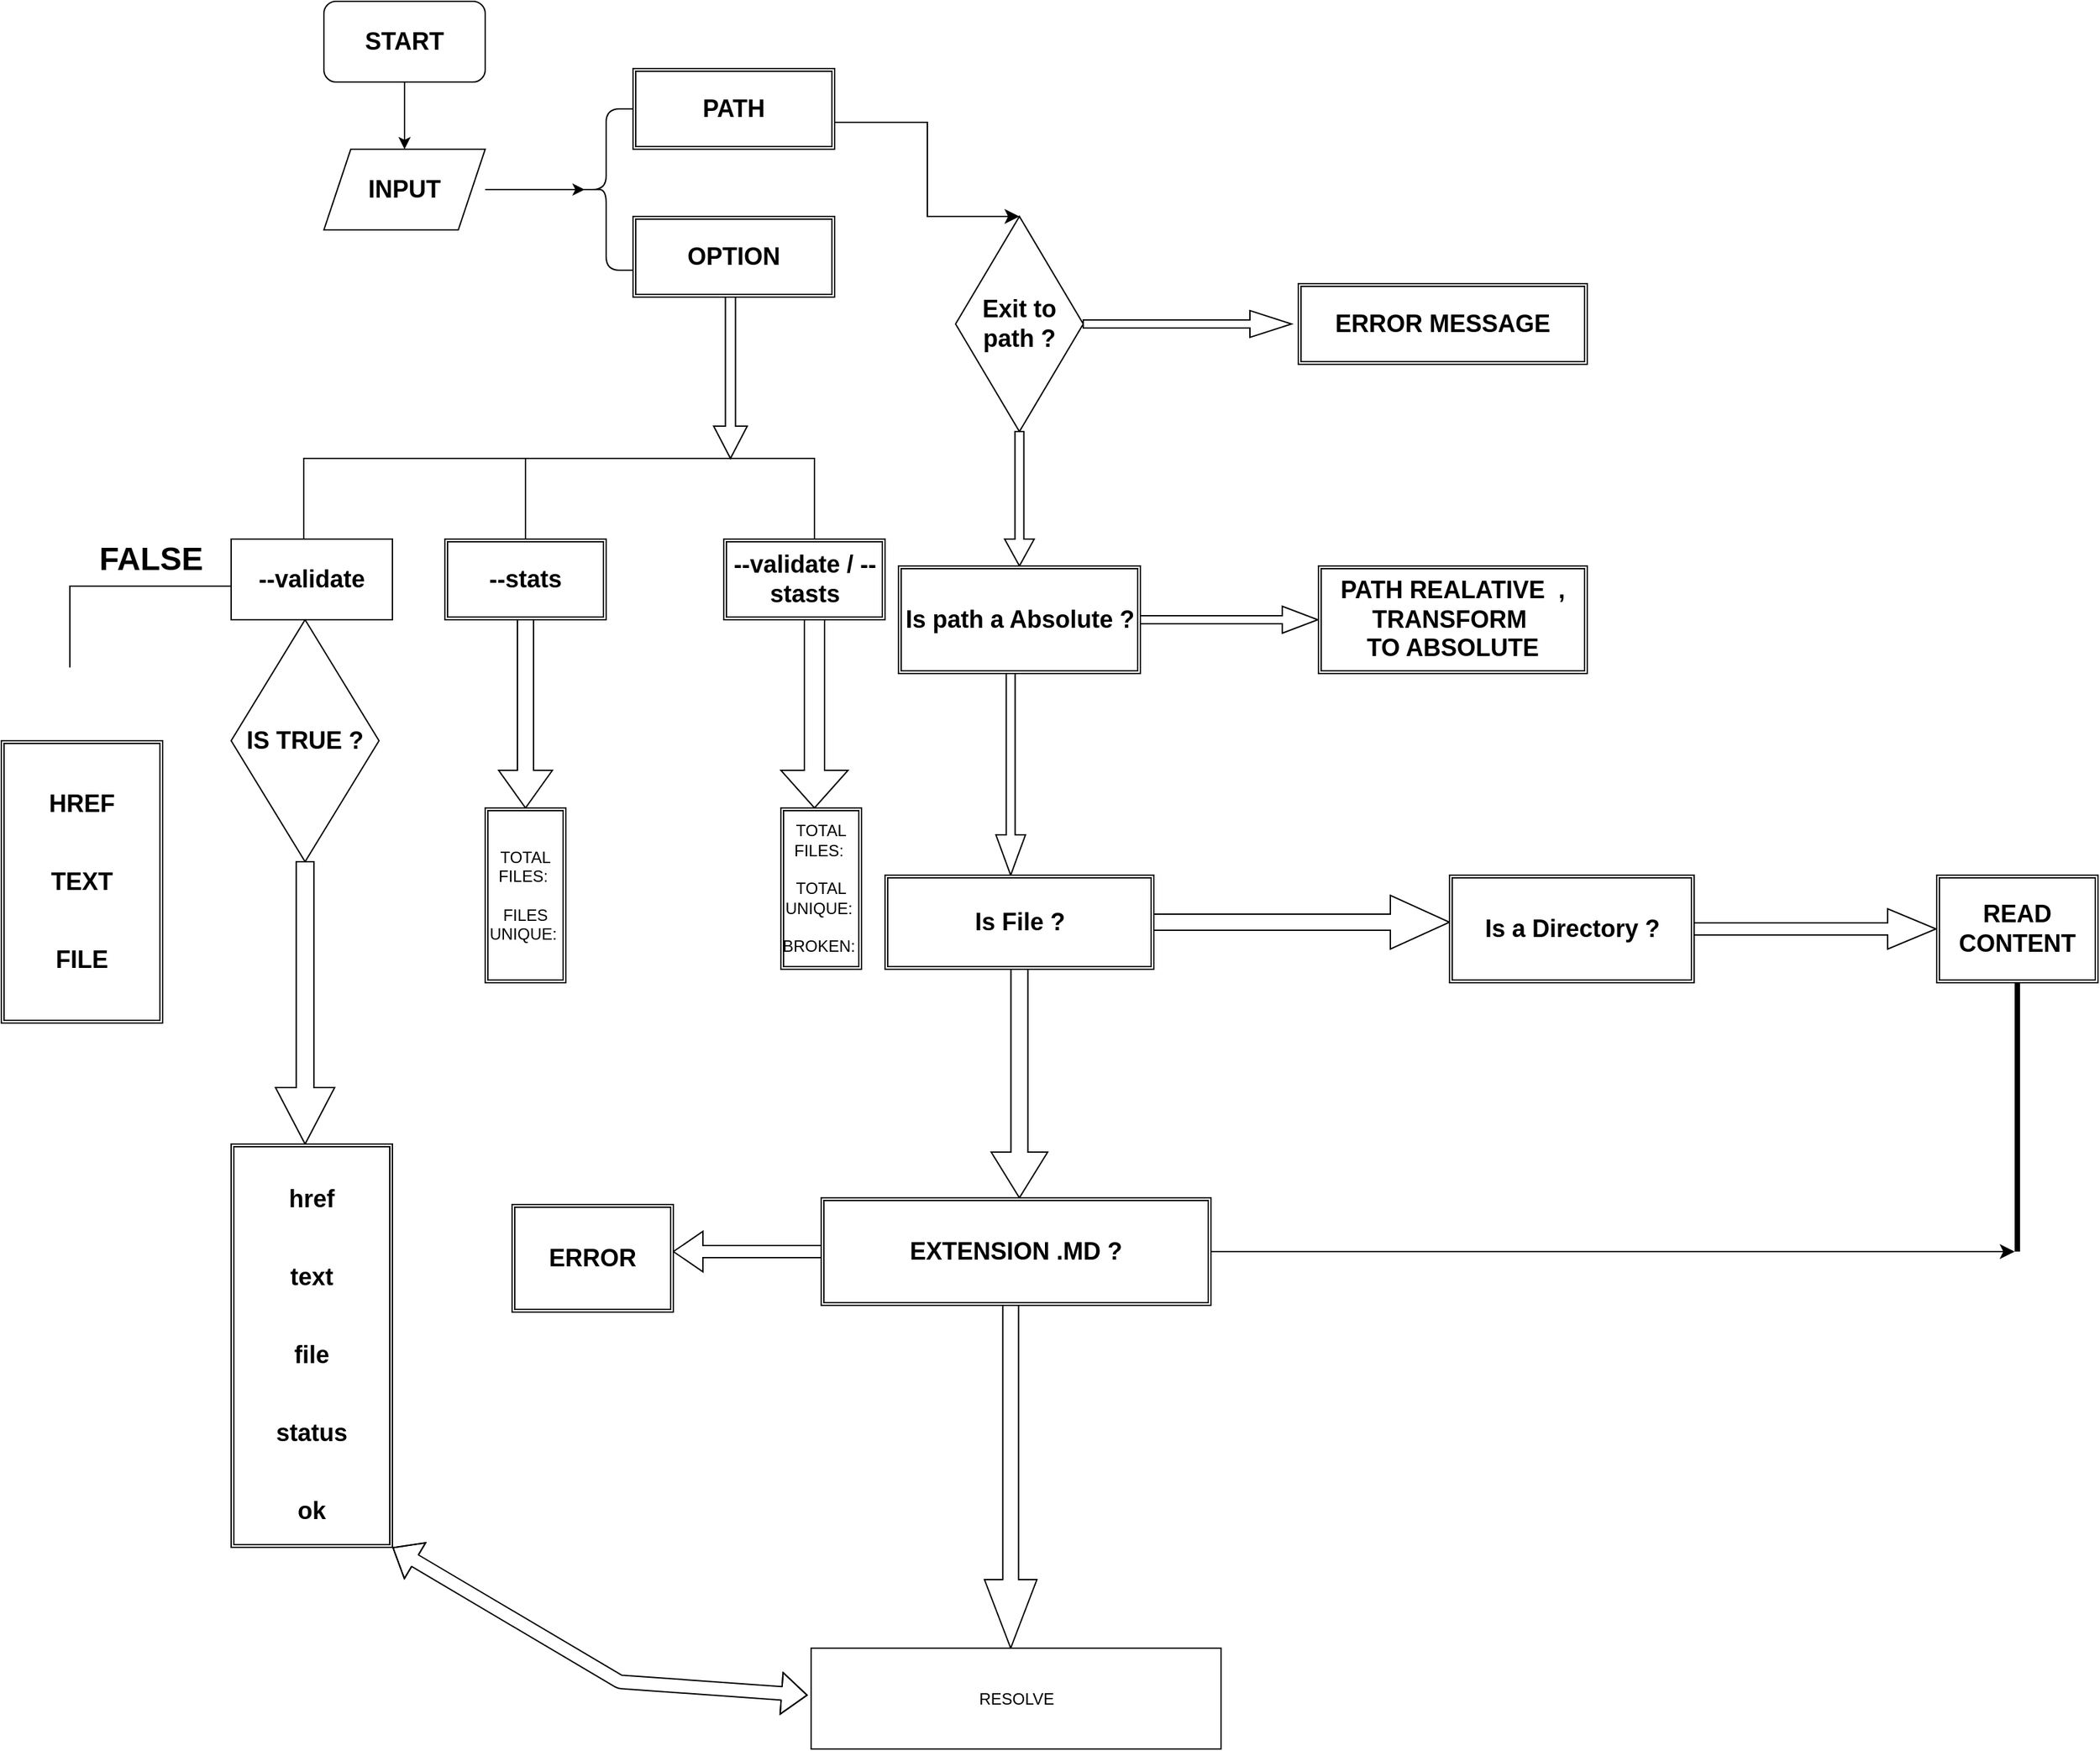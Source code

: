 <mxfile>
    <diagram id="0hDvPmiX9xsSSXP7oJwv" name="Page-1">
        <mxGraphModel dx="3623" dy="1600" grid="1" gridSize="10" guides="1" tooltips="1" connect="1" arrows="1" fold="1" page="1" pageScale="1" pageWidth="850" pageHeight="1100" math="0" shadow="0">
            <root>
                <mxCell id="0"/>
                <mxCell id="1" parent="0"/>
                <mxCell id="4" value="" style="edgeStyle=none;html=1;" parent="1" source="2" edge="1">
                    <mxGeometry relative="1" as="geometry">
                        <mxPoint x="250" y="140" as="targetPoint"/>
                    </mxGeometry>
                </mxCell>
                <mxCell id="2" value="&lt;h2&gt;START&lt;/h2&gt;" style="rounded=1;whiteSpace=wrap;html=1;" parent="1" vertex="1">
                    <mxGeometry x="190" y="30" width="120" height="60" as="geometry"/>
                </mxCell>
                <mxCell id="9" style="edgeStyle=none;html=1;exitX=1;exitY=0.5;exitDx=0;exitDy=0;entryX=0.1;entryY=0.5;entryDx=0;entryDy=0;entryPerimeter=0;" parent="1" target="10" edge="1">
                    <mxGeometry relative="1" as="geometry">
                        <mxPoint x="390" y="170" as="targetPoint"/>
                        <mxPoint x="310" y="170" as="sourcePoint"/>
                    </mxGeometry>
                </mxCell>
                <mxCell id="10" value="" style="shape=curlyBracket;whiteSpace=wrap;html=1;rounded=1;labelPosition=left;verticalLabelPosition=middle;align=right;verticalAlign=middle;" parent="1" vertex="1">
                    <mxGeometry x="380" y="110" width="40" height="120" as="geometry"/>
                </mxCell>
                <mxCell id="11" value="&lt;h2&gt;PATH&lt;/h2&gt;" style="shape=ext;double=1;rounded=0;whiteSpace=wrap;html=1;" parent="1" vertex="1">
                    <mxGeometry x="420" y="80" width="150" height="60" as="geometry"/>
                </mxCell>
                <mxCell id="12" value="&lt;h2&gt;OPTION&lt;/h2&gt;" style="shape=ext;double=1;rounded=0;whiteSpace=wrap;html=1;" parent="1" vertex="1">
                    <mxGeometry x="420" y="190" width="150" height="60" as="geometry"/>
                </mxCell>
                <mxCell id="17" value="&lt;h2&gt;Exit to path ?&lt;/h2&gt;" style="rhombus;whiteSpace=wrap;html=1;" parent="1" vertex="1">
                    <mxGeometry x="660" y="190" width="95" height="160" as="geometry"/>
                </mxCell>
                <mxCell id="18" value="&lt;h2&gt;INPUT&lt;/h2&gt;" style="shape=parallelogram;perimeter=parallelogramPerimeter;whiteSpace=wrap;html=1;fixedSize=1;" parent="1" vertex="1">
                    <mxGeometry x="190" y="140" width="120" height="60" as="geometry"/>
                </mxCell>
                <mxCell id="23" value="" style="edgeStyle=elbowEdgeStyle;elbow=horizontal;endArrow=classic;html=1;curved=0;rounded=0;endSize=8;startSize=8;entryX=0.5;entryY=0;entryDx=0;entryDy=0;" parent="1" target="17" edge="1">
                    <mxGeometry width="50" height="50" relative="1" as="geometry">
                        <mxPoint x="570" y="120" as="sourcePoint"/>
                        <mxPoint x="620" y="70" as="targetPoint"/>
                    </mxGeometry>
                </mxCell>
                <mxCell id="25" value="&lt;h2&gt;ERROR MESSAGE&lt;/h2&gt;" style="shape=ext;double=1;rounded=0;whiteSpace=wrap;html=1;" parent="1" vertex="1">
                    <mxGeometry x="915" y="240" width="215" height="60" as="geometry"/>
                </mxCell>
                <mxCell id="26" value="" style="shape=singleArrow;direction=south;whiteSpace=wrap;html=1;" parent="1" vertex="1">
                    <mxGeometry x="696.5" y="350" width="22" height="100" as="geometry"/>
                </mxCell>
                <mxCell id="27" value="" style="shape=singleArrow;whiteSpace=wrap;html=1;" parent="1" vertex="1">
                    <mxGeometry x="755" y="260" width="155" height="20" as="geometry"/>
                </mxCell>
                <mxCell id="28" value="&lt;h2&gt;Is path a Absolute ?&lt;/h2&gt;" style="shape=ext;double=1;rounded=0;whiteSpace=wrap;html=1;" parent="1" vertex="1">
                    <mxGeometry x="617.5" y="450" width="180" height="80" as="geometry"/>
                </mxCell>
                <mxCell id="29" value="" style="shape=singleArrow;whiteSpace=wrap;html=1;" parent="1" vertex="1">
                    <mxGeometry x="797.5" y="480" width="132" height="20" as="geometry"/>
                </mxCell>
                <mxCell id="30" value="&lt;h2&gt;PATH REALATIVE&amp;nbsp; , TRANSFORM&amp;nbsp;&lt;br&gt;TO ABSOLUTE&lt;/h2&gt;" style="shape=ext;double=1;rounded=0;whiteSpace=wrap;html=1;" parent="1" vertex="1">
                    <mxGeometry x="930" y="450" width="200" height="80" as="geometry"/>
                </mxCell>
                <mxCell id="31" value="" style="shape=singleArrow;direction=south;whiteSpace=wrap;html=1;" parent="1" vertex="1">
                    <mxGeometry x="690" y="530" width="22" height="150" as="geometry"/>
                </mxCell>
                <mxCell id="32" value="" style="shape=singleArrow;direction=south;whiteSpace=wrap;html=1;" parent="1" vertex="1">
                    <mxGeometry x="480" y="250" width="25" height="120" as="geometry"/>
                </mxCell>
                <mxCell id="34" value="" style="shape=partialRectangle;whiteSpace=wrap;html=1;bottom=1;right=1;left=1;top=0;fillColor=none;routingCenterX=-0.5;rotation=-180;" parent="1" vertex="1">
                    <mxGeometry x="175" y="370" width="380" height="60" as="geometry"/>
                </mxCell>
                <mxCell id="35" value="" style="shape=partialRectangle;whiteSpace=wrap;html=1;bottom=0;right=0;fillColor=none;" parent="1" vertex="1">
                    <mxGeometry x="340" y="370" width="120" height="60" as="geometry"/>
                </mxCell>
                <mxCell id="36" value="&lt;h2&gt;--validate / --stasts&lt;/h2&gt;" style="shape=ext;double=1;rounded=0;whiteSpace=wrap;html=1;" parent="1" vertex="1">
                    <mxGeometry x="487.5" y="430" width="120" height="60" as="geometry"/>
                </mxCell>
                <mxCell id="37" value="&lt;h2&gt;--stats&lt;/h2&gt;" style="shape=ext;double=1;rounded=0;whiteSpace=wrap;html=1;" parent="1" vertex="1">
                    <mxGeometry x="280" y="430" width="120" height="60" as="geometry"/>
                </mxCell>
                <mxCell id="39" value="&lt;h2&gt;IS TRUE ?&lt;/h2&gt;" style="rhombus;whiteSpace=wrap;html=1;" parent="1" vertex="1">
                    <mxGeometry x="121" y="490" width="110" height="180" as="geometry"/>
                </mxCell>
                <mxCell id="43" value="" style="shape=partialRectangle;whiteSpace=wrap;html=1;bottom=0;right=0;fillColor=none;" parent="1" vertex="1">
                    <mxGeometry x="1" y="465" width="120" height="60" as="geometry"/>
                </mxCell>
                <mxCell id="45" value="&lt;h2&gt;HREF&lt;/h2&gt;&lt;h2&gt;&lt;br&gt;TEXT&lt;/h2&gt;&lt;h2&gt;&lt;br&gt;FILE&lt;/h2&gt;" style="shape=ext;double=1;rounded=0;whiteSpace=wrap;html=1;" parent="1" vertex="1">
                    <mxGeometry x="-50" y="580" width="120" height="210" as="geometry"/>
                </mxCell>
                <mxCell id="46" value="&lt;h1&gt;FALSE&lt;/h1&gt;" style="text;html=1;align=center;verticalAlign=middle;resizable=0;points=[];autosize=1;strokeColor=none;fillColor=none;" parent="1" vertex="1">
                    <mxGeometry x="11" y="410" width="100" height="70" as="geometry"/>
                </mxCell>
                <mxCell id="47" value="" style="shape=singleArrow;direction=south;whiteSpace=wrap;html=1;" parent="1" vertex="1">
                    <mxGeometry x="154" y="670" width="44" height="210" as="geometry"/>
                </mxCell>
                <mxCell id="48" value="&lt;br&gt;&lt;h2&gt;href&lt;/h2&gt;&lt;h2&gt;&lt;br&gt;text&lt;/h2&gt;&lt;h2&gt;&lt;br&gt;file&lt;/h2&gt;&lt;h2&gt;&lt;br&gt;status&lt;/h2&gt;&lt;h2&gt;&lt;br&gt;ok&lt;/h2&gt;" style="shape=ext;double=1;rounded=0;whiteSpace=wrap;html=1;" vertex="1" parent="1">
                    <mxGeometry x="121" y="880" width="120" height="300" as="geometry"/>
                </mxCell>
                <mxCell id="49" value="&lt;h2&gt;Is File ?&lt;/h2&gt;" style="shape=ext;double=1;rounded=0;whiteSpace=wrap;html=1;" vertex="1" parent="1">
                    <mxGeometry x="607.5" y="680" width="200" height="70" as="geometry"/>
                </mxCell>
                <mxCell id="50" value="" style="shape=singleArrow;whiteSpace=wrap;html=1;" vertex="1" parent="1">
                    <mxGeometry x="807.5" y="695" width="220" height="40" as="geometry"/>
                </mxCell>
                <mxCell id="51" value="&lt;h2&gt;Is a Directory ?&lt;/h2&gt;" style="shape=ext;double=1;rounded=0;whiteSpace=wrap;html=1;" vertex="1" parent="1">
                    <mxGeometry x="1027.5" y="680" width="182" height="80" as="geometry"/>
                </mxCell>
                <mxCell id="52" value="" style="shape=singleArrow;whiteSpace=wrap;html=1;" vertex="1" parent="1">
                    <mxGeometry x="1209.5" y="705" width="180" height="30" as="geometry"/>
                </mxCell>
                <mxCell id="53" value="&lt;h2&gt;READ CONTENT&lt;/h2&gt;" style="shape=ext;double=1;rounded=0;whiteSpace=wrap;html=1;" vertex="1" parent="1">
                    <mxGeometry x="1390" y="680" width="120" height="80" as="geometry"/>
                </mxCell>
                <mxCell id="54" value="" style="shape=singleArrow;direction=south;whiteSpace=wrap;html=1;" vertex="1" parent="1">
                    <mxGeometry x="686.5" y="750" width="42" height="170" as="geometry"/>
                </mxCell>
                <mxCell id="55" value="&lt;h2&gt;EXTENSION .MD ?&lt;/h2&gt;" style="shape=ext;double=1;rounded=0;whiteSpace=wrap;html=1;" vertex="1" parent="1">
                    <mxGeometry x="560" y="920" width="290" height="80" as="geometry"/>
                </mxCell>
                <mxCell id="56" value="" style="edgeStyle=segmentEdgeStyle;endArrow=classic;html=1;curved=0;rounded=0;endSize=8;startSize=8;exitX=1;exitY=0.5;exitDx=0;exitDy=0;" edge="1" parent="1" source="55" target="57">
                    <mxGeometry width="50" height="50" relative="1" as="geometry">
                        <mxPoint x="1000" y="980" as="sourcePoint"/>
                        <mxPoint x="1430" y="960" as="targetPoint"/>
                        <Array as="points"/>
                    </mxGeometry>
                </mxCell>
                <mxCell id="57" value="" style="line;strokeWidth=4;direction=south;html=1;perimeter=backbonePerimeter;points=[];outlineConnect=0;" vertex="1" parent="1">
                    <mxGeometry x="1445" y="760" width="10" height="200" as="geometry"/>
                </mxCell>
                <mxCell id="58" value="" style="shape=singleArrow;direction=west;whiteSpace=wrap;html=1;" vertex="1" parent="1">
                    <mxGeometry x="450" y="945" width="110" height="30" as="geometry"/>
                </mxCell>
                <mxCell id="59" value="&lt;h2&gt;ERROR&lt;/h2&gt;" style="shape=ext;double=1;rounded=0;whiteSpace=wrap;html=1;" vertex="1" parent="1">
                    <mxGeometry x="330" y="925" width="120" height="80" as="geometry"/>
                </mxCell>
                <mxCell id="62" value="" style="shape=singleArrow;direction=south;whiteSpace=wrap;html=1;" vertex="1" parent="1">
                    <mxGeometry x="681.5" y="1000" width="39" height="255" as="geometry"/>
                </mxCell>
                <mxCell id="64" value="RESOLVE" style="rounded=0;whiteSpace=wrap;html=1;" vertex="1" parent="1">
                    <mxGeometry x="552.5" y="1255" width="305" height="75" as="geometry"/>
                </mxCell>
                <mxCell id="67" value="" style="endArrow=classic;startArrow=classic;html=1;shape=flexArrow;exitX=1;exitY=1;exitDx=0;exitDy=0;" edge="1" parent="1" source="48">
                    <mxGeometry width="50" height="50" relative="1" as="geometry">
                        <mxPoint x="190" y="1060" as="sourcePoint"/>
                        <mxPoint x="550" y="1290" as="targetPoint"/>
                        <Array as="points">
                            <mxPoint x="410" y="1280"/>
                        </Array>
                    </mxGeometry>
                </mxCell>
                <mxCell id="68" value="&lt;h2&gt;--validate&lt;/h2&gt;" style="rounded=0;whiteSpace=wrap;html=1;" vertex="1" parent="1">
                    <mxGeometry x="121" y="430" width="120" height="60" as="geometry"/>
                </mxCell>
                <mxCell id="70" value="" style="shape=singleArrow;direction=south;whiteSpace=wrap;html=1;" vertex="1" parent="1">
                    <mxGeometry x="320" y="490" width="40" height="140" as="geometry"/>
                </mxCell>
                <mxCell id="71" value="" style="shape=singleArrow;direction=south;whiteSpace=wrap;html=1;" vertex="1" parent="1">
                    <mxGeometry x="530" y="490" width="50" height="140" as="geometry"/>
                </mxCell>
                <mxCell id="72" value="TOTAL FILES:&amp;nbsp;&lt;br&gt;&lt;br&gt;FILES UNIQUE:&amp;nbsp;" style="shape=ext;double=1;rounded=0;whiteSpace=wrap;html=1;" vertex="1" parent="1">
                    <mxGeometry x="310" y="630" width="60" height="130" as="geometry"/>
                </mxCell>
                <mxCell id="73" value="TOTAL FILES:&amp;nbsp;&lt;br&gt;&lt;br&gt;TOTAL UNIQUE:&amp;nbsp;&lt;br&gt;&lt;br&gt;BROKEN:&amp;nbsp;" style="shape=ext;double=1;rounded=0;whiteSpace=wrap;html=1;" vertex="1" parent="1">
                    <mxGeometry x="530" y="630" width="60" height="120" as="geometry"/>
                </mxCell>
            </root>
        </mxGraphModel>
    </diagram>
</mxfile>
